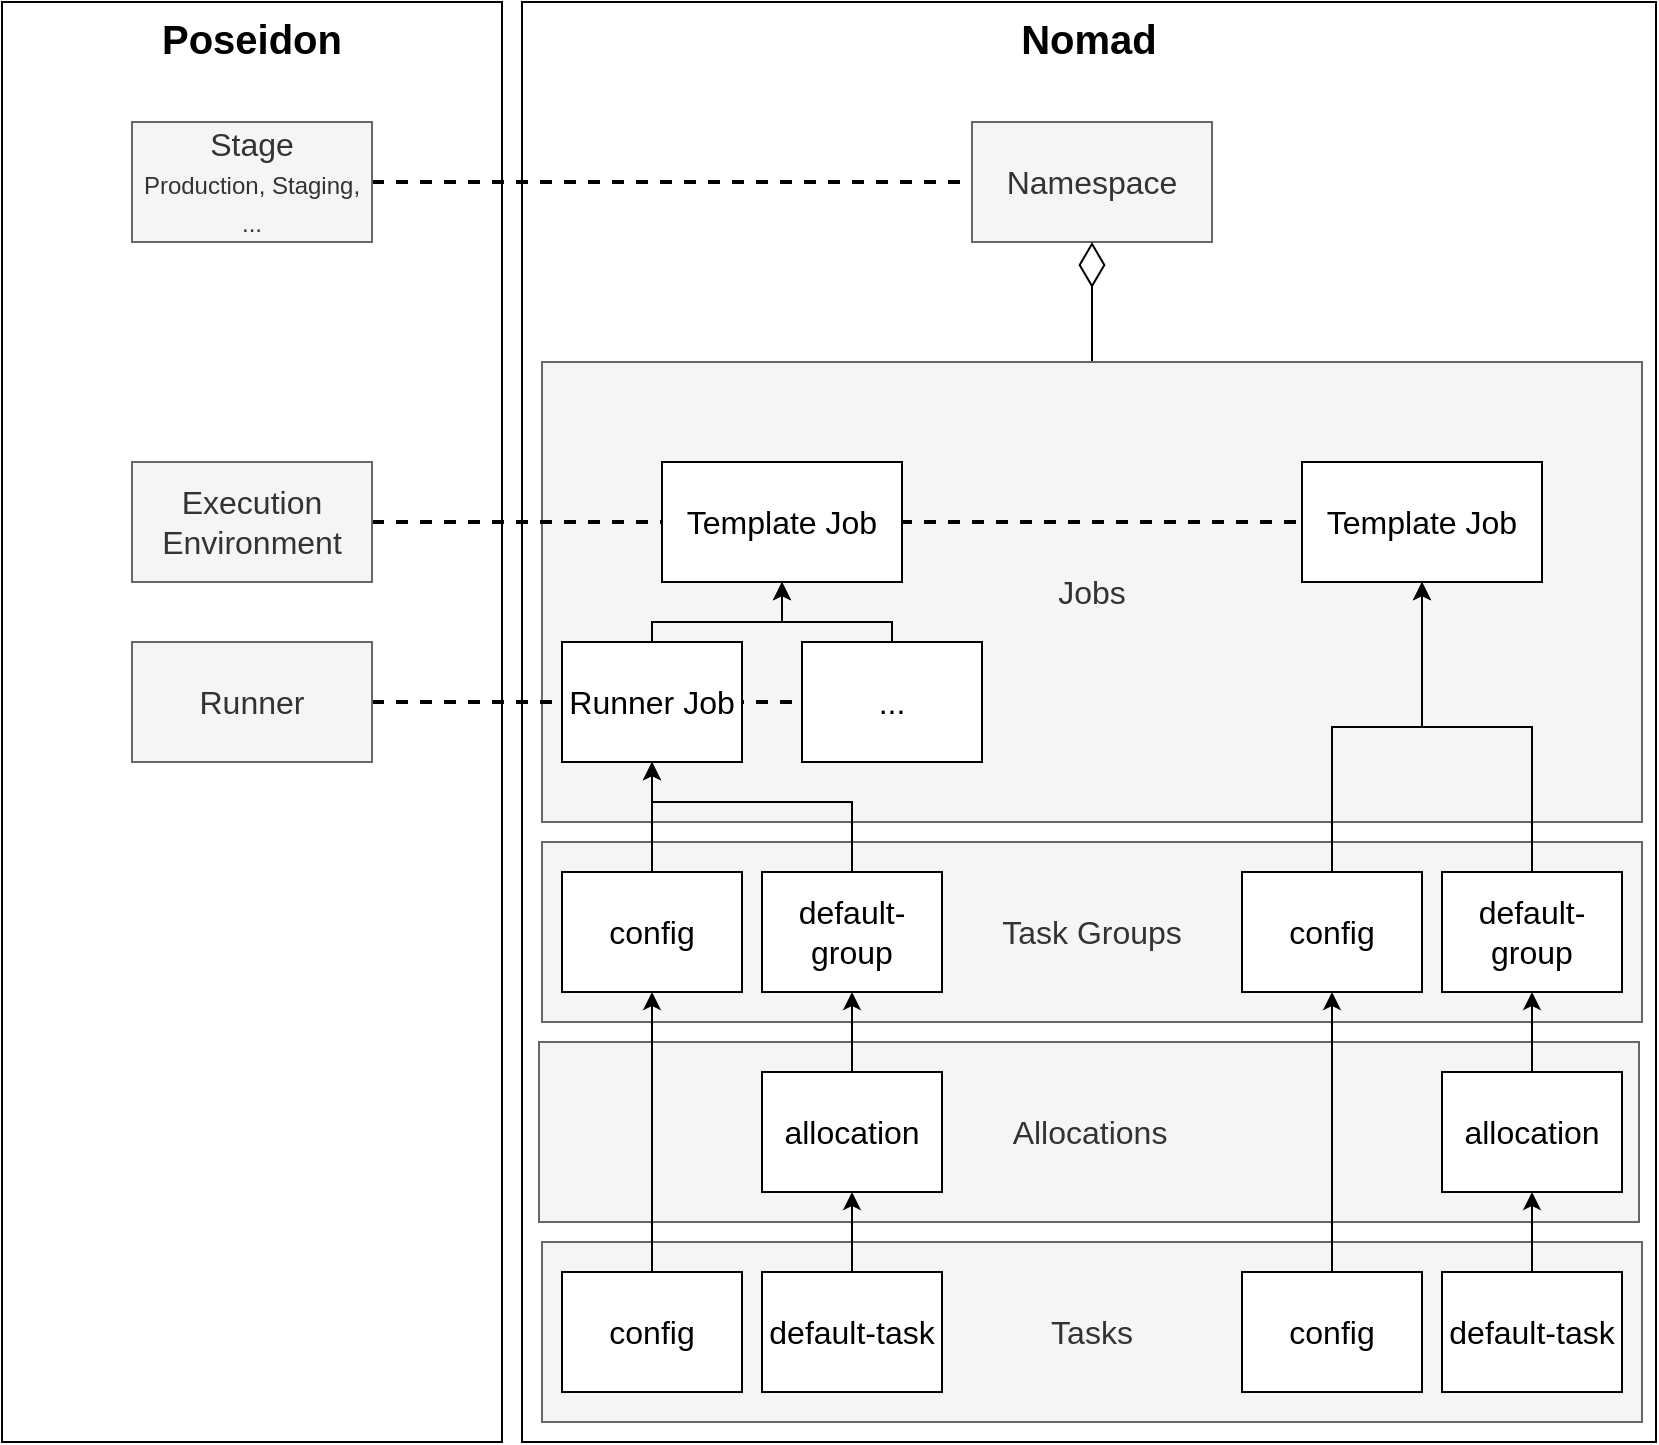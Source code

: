 <mxfile version="14.9.2" type="device"><diagram id="_cTqiwv0DkfbUgT-qijx" name="Page-1"><mxGraphModel dx="1422" dy="764" grid="1" gridSize="10" guides="1" tooltips="1" connect="1" arrows="1" fold="1" page="1" pageScale="1" pageWidth="827" pageHeight="1169" math="0" shadow="0"><root><mxCell id="0"/><mxCell id="1" parent="0"/><mxCell id="9XIBoUQvt7hsLmvFfL-g-1" value="&lt;font style=&quot;font-size: 20px&quot;&gt;&lt;b&gt;Poseidon&lt;/b&gt;&lt;/font&gt;" style="rounded=0;whiteSpace=wrap;html=1;verticalAlign=top;" vertex="1" parent="1"><mxGeometry width="250" height="720" as="geometry"/></mxCell><mxCell id="9XIBoUQvt7hsLmvFfL-g-2" value="&lt;b&gt;&lt;font style=&quot;font-size: 20px&quot;&gt;Nomad&lt;/font&gt;&lt;/b&gt;" style="rounded=0;whiteSpace=wrap;html=1;verticalAlign=top;" vertex="1" parent="1"><mxGeometry x="260" width="567" height="720" as="geometry"/></mxCell><mxCell id="9XIBoUQvt7hsLmvFfL-g-3" value="&lt;font style=&quot;font-size: 16px;&quot;&gt;Namespace&lt;/font&gt;" style="rounded=0;whiteSpace=wrap;html=1;verticalAlign=middle;fillColor=#f5f5f5;strokeColor=#666666;fontColor=#333333;fontSize=16;" vertex="1" parent="1"><mxGeometry x="485" y="60" width="120" height="60" as="geometry"/></mxCell><mxCell id="9XIBoUQvt7hsLmvFfL-g-7" style="edgeStyle=orthogonalEdgeStyle;rounded=0;orthogonalLoop=1;jettySize=auto;html=1;exitX=0.5;exitY=0;exitDx=0;exitDy=0;entryX=0.5;entryY=1;entryDx=0;entryDy=0;fontSize=16;endArrow=diamondThin;endFill=0;endSize=20;" edge="1" parent="1" source="9XIBoUQvt7hsLmvFfL-g-4" target="9XIBoUQvt7hsLmvFfL-g-3"><mxGeometry relative="1" as="geometry"/></mxCell><mxCell id="9XIBoUQvt7hsLmvFfL-g-4" value="Jobs" style="rounded=0;whiteSpace=wrap;html=1;verticalAlign=middle;fillColor=#f5f5f5;strokeColor=#666666;fontColor=#333333;fontSize=16;" vertex="1" parent="1"><mxGeometry x="270" y="180" width="550" height="230" as="geometry"/></mxCell><mxCell id="9XIBoUQvt7hsLmvFfL-g-6" value="Template Job" style="rounded=0;whiteSpace=wrap;html=1;fontSize=16;verticalAlign=middle;" vertex="1" parent="1"><mxGeometry x="650" y="230" width="120" height="60" as="geometry"/></mxCell><mxCell id="9XIBoUQvt7hsLmvFfL-g-11" style="edgeStyle=orthogonalEdgeStyle;rounded=0;orthogonalLoop=1;jettySize=auto;html=1;fontSize=16;endArrow=classic;endFill=1;endSize=6;entryX=0.5;entryY=1;entryDx=0;entryDy=0;exitX=0.5;exitY=0;exitDx=0;exitDy=0;" edge="1" parent="1" source="9XIBoUQvt7hsLmvFfL-g-8" target="9XIBoUQvt7hsLmvFfL-g-5"><mxGeometry relative="1" as="geometry"><mxPoint x="390" y="300" as="targetPoint"/><Array as="points"><mxPoint x="325" y="310"/><mxPoint x="390" y="310"/></Array></mxGeometry></mxCell><mxCell id="9XIBoUQvt7hsLmvFfL-g-10" style="edgeStyle=orthogonalEdgeStyle;rounded=0;orthogonalLoop=1;jettySize=auto;html=1;fontSize=16;endArrow=classic;endFill=1;endSize=6;exitX=0.5;exitY=0;exitDx=0;exitDy=0;" edge="1" parent="1" source="9XIBoUQvt7hsLmvFfL-g-9" target="9XIBoUQvt7hsLmvFfL-g-5"><mxGeometry relative="1" as="geometry"><Array as="points"><mxPoint x="445" y="310"/><mxPoint x="390" y="310"/></Array></mxGeometry></mxCell><mxCell id="9XIBoUQvt7hsLmvFfL-g-9" value="..." style="rounded=0;whiteSpace=wrap;html=1;fontSize=16;verticalAlign=middle;" vertex="1" parent="1"><mxGeometry x="400" y="320" width="90" height="60" as="geometry"/></mxCell><mxCell id="9XIBoUQvt7hsLmvFfL-g-12" value="Task Groups" style="rounded=0;whiteSpace=wrap;html=1;verticalAlign=middle;fillColor=#f5f5f5;strokeColor=#666666;fontColor=#333333;fontSize=16;" vertex="1" parent="1"><mxGeometry x="270" y="420" width="550" height="90" as="geometry"/></mxCell><mxCell id="9XIBoUQvt7hsLmvFfL-g-13" value="Allocations" style="rounded=0;whiteSpace=wrap;html=1;verticalAlign=middle;fillColor=#f5f5f5;strokeColor=#666666;fontColor=#333333;fontSize=16;" vertex="1" parent="1"><mxGeometry x="268.5" y="520" width="550" height="90" as="geometry"/></mxCell><mxCell id="9XIBoUQvt7hsLmvFfL-g-14" value="Tasks" style="rounded=0;whiteSpace=wrap;html=1;verticalAlign=middle;fillColor=#f5f5f5;strokeColor=#666666;fontColor=#333333;fontSize=16;" vertex="1" parent="1"><mxGeometry x="270" y="620" width="550" height="90" as="geometry"/></mxCell><mxCell id="9XIBoUQvt7hsLmvFfL-g-22" style="edgeStyle=orthogonalEdgeStyle;rounded=0;orthogonalLoop=1;jettySize=auto;html=1;entryX=0.5;entryY=1;entryDx=0;entryDy=0;fontSize=16;endArrow=classic;endFill=1;endSize=6;" edge="1" parent="1" source="9XIBoUQvt7hsLmvFfL-g-16" target="9XIBoUQvt7hsLmvFfL-g-6"><mxGeometry relative="1" as="geometry"/></mxCell><mxCell id="9XIBoUQvt7hsLmvFfL-g-16" value="config" style="rounded=0;whiteSpace=wrap;html=1;fontSize=16;verticalAlign=middle;" vertex="1" parent="1"><mxGeometry x="620" y="435" width="90" height="60" as="geometry"/></mxCell><mxCell id="9XIBoUQvt7hsLmvFfL-g-21" style="edgeStyle=orthogonalEdgeStyle;rounded=0;orthogonalLoop=1;jettySize=auto;html=1;entryX=0.5;entryY=1;entryDx=0;entryDy=0;fontSize=16;endArrow=classic;endFill=1;endSize=6;" edge="1" parent="1" source="9XIBoUQvt7hsLmvFfL-g-17" target="9XIBoUQvt7hsLmvFfL-g-16"><mxGeometry relative="1" as="geometry"/></mxCell><mxCell id="9XIBoUQvt7hsLmvFfL-g-17" value="config" style="rounded=0;whiteSpace=wrap;html=1;fontSize=16;verticalAlign=middle;" vertex="1" parent="1"><mxGeometry x="620" y="635" width="90" height="60" as="geometry"/></mxCell><mxCell id="9XIBoUQvt7hsLmvFfL-g-23" style="edgeStyle=orthogonalEdgeStyle;rounded=0;orthogonalLoop=1;jettySize=auto;html=1;entryX=0.5;entryY=1;entryDx=0;entryDy=0;fontSize=16;endArrow=classic;endFill=1;endSize=6;" edge="1" parent="1" source="9XIBoUQvt7hsLmvFfL-g-18" target="9XIBoUQvt7hsLmvFfL-g-6"><mxGeometry relative="1" as="geometry"/></mxCell><mxCell id="9XIBoUQvt7hsLmvFfL-g-18" value="default-group" style="rounded=0;whiteSpace=wrap;html=1;fontSize=16;verticalAlign=middle;" vertex="1" parent="1"><mxGeometry x="720" y="435" width="90" height="60" as="geometry"/></mxCell><mxCell id="9XIBoUQvt7hsLmvFfL-g-25" style="edgeStyle=orthogonalEdgeStyle;rounded=0;orthogonalLoop=1;jettySize=auto;html=1;entryX=0.5;entryY=1;entryDx=0;entryDy=0;fontSize=16;endArrow=classic;endFill=1;endSize=6;" edge="1" parent="1" source="9XIBoUQvt7hsLmvFfL-g-19" target="9XIBoUQvt7hsLmvFfL-g-20"><mxGeometry relative="1" as="geometry"/></mxCell><mxCell id="9XIBoUQvt7hsLmvFfL-g-19" value="default-task" style="rounded=0;whiteSpace=wrap;html=1;fontSize=16;verticalAlign=middle;" vertex="1" parent="1"><mxGeometry x="720" y="635" width="90" height="60" as="geometry"/></mxCell><mxCell id="9XIBoUQvt7hsLmvFfL-g-24" style="edgeStyle=orthogonalEdgeStyle;rounded=0;orthogonalLoop=1;jettySize=auto;html=1;entryX=0.5;entryY=1;entryDx=0;entryDy=0;fontSize=16;endArrow=classic;endFill=1;endSize=6;" edge="1" parent="1" source="9XIBoUQvt7hsLmvFfL-g-20" target="9XIBoUQvt7hsLmvFfL-g-18"><mxGeometry relative="1" as="geometry"/></mxCell><mxCell id="9XIBoUQvt7hsLmvFfL-g-20" value="allocation" style="rounded=0;whiteSpace=wrap;html=1;fontSize=16;verticalAlign=middle;" vertex="1" parent="1"><mxGeometry x="720" y="535" width="90" height="60" as="geometry"/></mxCell><mxCell id="9XIBoUQvt7hsLmvFfL-g-34" style="edgeStyle=orthogonalEdgeStyle;rounded=0;orthogonalLoop=1;jettySize=auto;html=1;entryX=0.5;entryY=1;entryDx=0;entryDy=0;fontSize=16;endArrow=classic;endFill=1;endSize=6;" edge="1" parent="1" source="9XIBoUQvt7hsLmvFfL-g-26" target="9XIBoUQvt7hsLmvFfL-g-8"><mxGeometry relative="1" as="geometry"/></mxCell><mxCell id="9XIBoUQvt7hsLmvFfL-g-26" value="config" style="rounded=0;whiteSpace=wrap;html=1;fontSize=16;verticalAlign=middle;" vertex="1" parent="1"><mxGeometry x="280" y="435" width="90" height="60" as="geometry"/></mxCell><mxCell id="9XIBoUQvt7hsLmvFfL-g-27" style="edgeStyle=orthogonalEdgeStyle;rounded=0;orthogonalLoop=1;jettySize=auto;html=1;entryX=0.5;entryY=1;entryDx=0;entryDy=0;fontSize=16;endArrow=classic;endFill=1;endSize=6;" edge="1" parent="1" source="9XIBoUQvt7hsLmvFfL-g-28" target="9XIBoUQvt7hsLmvFfL-g-26"><mxGeometry relative="1" as="geometry"/></mxCell><mxCell id="9XIBoUQvt7hsLmvFfL-g-28" value="config" style="rounded=0;whiteSpace=wrap;html=1;fontSize=16;verticalAlign=middle;" vertex="1" parent="1"><mxGeometry x="280" y="635" width="90" height="60" as="geometry"/></mxCell><mxCell id="9XIBoUQvt7hsLmvFfL-g-35" style="edgeStyle=orthogonalEdgeStyle;rounded=0;orthogonalLoop=1;jettySize=auto;html=1;entryX=0.5;entryY=1;entryDx=0;entryDy=0;fontSize=16;endArrow=classic;endFill=1;endSize=6;" edge="1" parent="1" source="9XIBoUQvt7hsLmvFfL-g-29" target="9XIBoUQvt7hsLmvFfL-g-8"><mxGeometry relative="1" as="geometry"><Array as="points"><mxPoint x="425" y="400"/><mxPoint x="325" y="400"/></Array></mxGeometry></mxCell><mxCell id="9XIBoUQvt7hsLmvFfL-g-29" value="default-group" style="rounded=0;whiteSpace=wrap;html=1;fontSize=16;verticalAlign=middle;" vertex="1" parent="1"><mxGeometry x="380" y="435" width="90" height="60" as="geometry"/></mxCell><mxCell id="9XIBoUQvt7hsLmvFfL-g-30" style="edgeStyle=orthogonalEdgeStyle;rounded=0;orthogonalLoop=1;jettySize=auto;html=1;entryX=0.5;entryY=1;entryDx=0;entryDy=0;fontSize=16;endArrow=classic;endFill=1;endSize=6;" edge="1" parent="1" source="9XIBoUQvt7hsLmvFfL-g-31" target="9XIBoUQvt7hsLmvFfL-g-33"><mxGeometry relative="1" as="geometry"/></mxCell><mxCell id="9XIBoUQvt7hsLmvFfL-g-31" value="default-task" style="rounded=0;whiteSpace=wrap;html=1;fontSize=16;verticalAlign=middle;" vertex="1" parent="1"><mxGeometry x="380" y="635" width="90" height="60" as="geometry"/></mxCell><mxCell id="9XIBoUQvt7hsLmvFfL-g-32" style="edgeStyle=orthogonalEdgeStyle;rounded=0;orthogonalLoop=1;jettySize=auto;html=1;entryX=0.5;entryY=1;entryDx=0;entryDy=0;fontSize=16;endArrow=classic;endFill=1;endSize=6;" edge="1" parent="1" source="9XIBoUQvt7hsLmvFfL-g-33" target="9XIBoUQvt7hsLmvFfL-g-29"><mxGeometry relative="1" as="geometry"/></mxCell><mxCell id="9XIBoUQvt7hsLmvFfL-g-33" value="allocation" style="rounded=0;whiteSpace=wrap;html=1;fontSize=16;verticalAlign=middle;" vertex="1" parent="1"><mxGeometry x="380" y="535" width="90" height="60" as="geometry"/></mxCell><mxCell id="9XIBoUQvt7hsLmvFfL-g-37" style="edgeStyle=orthogonalEdgeStyle;rounded=0;orthogonalLoop=1;jettySize=auto;html=1;entryX=0;entryY=0.5;entryDx=0;entryDy=0;fontSize=16;endArrow=none;endFill=0;endSize=6;dashed=1;strokeWidth=2;" edge="1" parent="1" source="9XIBoUQvt7hsLmvFfL-g-36" target="9XIBoUQvt7hsLmvFfL-g-3"><mxGeometry relative="1" as="geometry"/></mxCell><mxCell id="9XIBoUQvt7hsLmvFfL-g-36" value="&lt;div&gt;Stage&lt;/div&gt;&lt;div&gt;&lt;font style=&quot;font-size: 12px&quot;&gt;Production, Staging, ...&lt;/font&gt;&lt;br&gt;&lt;/div&gt;" style="rounded=0;whiteSpace=wrap;html=1;verticalAlign=middle;fillColor=#f5f5f5;strokeColor=#666666;fontColor=#333333;fontSize=16;" vertex="1" parent="1"><mxGeometry x="65" y="60" width="120" height="60" as="geometry"/></mxCell><mxCell id="9XIBoUQvt7hsLmvFfL-g-41" style="edgeStyle=orthogonalEdgeStyle;rounded=0;orthogonalLoop=1;jettySize=auto;html=1;entryX=0;entryY=0.5;entryDx=0;entryDy=0;fontSize=16;endArrow=none;endFill=0;endSize=6;dashed=1;strokeWidth=2;" edge="1" parent="1" source="9XIBoUQvt7hsLmvFfL-g-39" target="9XIBoUQvt7hsLmvFfL-g-6"><mxGeometry relative="1" as="geometry"/></mxCell><mxCell id="9XIBoUQvt7hsLmvFfL-g-39" value="Execution Environment" style="rounded=0;whiteSpace=wrap;html=1;verticalAlign=middle;fillColor=#f5f5f5;strokeColor=#666666;fontColor=#333333;fontSize=16;" vertex="1" parent="1"><mxGeometry x="65" y="230" width="120" height="60" as="geometry"/></mxCell><mxCell id="9XIBoUQvt7hsLmvFfL-g-5" value="Template Job" style="rounded=0;whiteSpace=wrap;html=1;fontSize=16;verticalAlign=middle;" vertex="1" parent="1"><mxGeometry x="330" y="230" width="120" height="60" as="geometry"/></mxCell><mxCell id="9XIBoUQvt7hsLmvFfL-g-43" style="edgeStyle=orthogonalEdgeStyle;rounded=0;orthogonalLoop=1;jettySize=auto;html=1;entryX=0;entryY=0.5;entryDx=0;entryDy=0;dashed=1;fontSize=16;endArrow=none;endFill=0;endSize=6;strokeWidth=2;" edge="1" parent="1" source="9XIBoUQvt7hsLmvFfL-g-42" target="9XIBoUQvt7hsLmvFfL-g-9"><mxGeometry relative="1" as="geometry"/></mxCell><mxCell id="9XIBoUQvt7hsLmvFfL-g-42" value="&lt;div&gt;Runner&lt;/div&gt;" style="rounded=0;whiteSpace=wrap;html=1;verticalAlign=middle;fillColor=#f5f5f5;strokeColor=#666666;fontColor=#333333;fontSize=16;" vertex="1" parent="1"><mxGeometry x="65" y="320" width="120" height="60" as="geometry"/></mxCell><mxCell id="9XIBoUQvt7hsLmvFfL-g-8" value="Runner Job" style="rounded=0;whiteSpace=wrap;html=1;fontSize=16;verticalAlign=middle;" vertex="1" parent="1"><mxGeometry x="280" y="320" width="90" height="60" as="geometry"/></mxCell></root></mxGraphModel></diagram></mxfile>